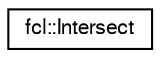digraph "Graphical Class Hierarchy"
{
  edge [fontname="FreeSans",fontsize="10",labelfontname="FreeSans",labelfontsize="10"];
  node [fontname="FreeSans",fontsize="10",shape=record];
  rankdir="LR";
  Node1 [label="fcl::Intersect",height=0.2,width=0.4,color="black", fillcolor="white", style="filled",URL="$a00073.html",tooltip="CCD intersect kernel among primitives. "];
}
